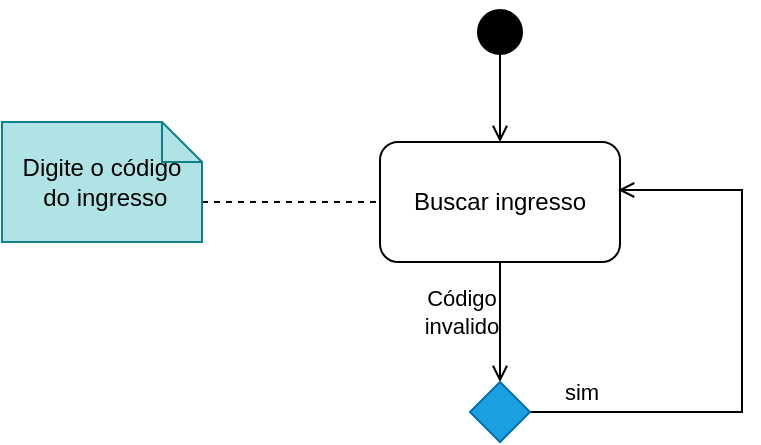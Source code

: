 <mxfile version="21.5.0" type="github">
  <diagram name="Página-1" id="dDICzCoADiw5VqMw8ry5">
    <mxGraphModel dx="1114" dy="616" grid="1" gridSize="10" guides="1" tooltips="1" connect="1" arrows="1" fold="1" page="1" pageScale="1" pageWidth="827" pageHeight="1169" math="0" shadow="0">
      <root>
        <mxCell id="0" />
        <mxCell id="1" parent="0" />
        <mxCell id="l5kP2ULWHXhKhwUrxXBp-4" style="edgeStyle=orthogonalEdgeStyle;rounded=0;orthogonalLoop=1;jettySize=auto;html=1;exitX=0.5;exitY=0.8;exitDx=0;exitDy=0;entryX=0.5;entryY=0;entryDx=0;entryDy=0;exitPerimeter=0;endArrow=open;endFill=0;" edge="1" parent="1" source="l5kP2ULWHXhKhwUrxXBp-1" target="l5kP2ULWHXhKhwUrxXBp-2">
          <mxGeometry relative="1" as="geometry" />
        </mxCell>
        <mxCell id="l5kP2ULWHXhKhwUrxXBp-1" value="" style="ellipse;html=1;shape=startState;fillColor=#000000;strokeColor=#000000;" vertex="1" parent="1">
          <mxGeometry x="384" y="40" width="30" height="30" as="geometry" />
        </mxCell>
        <mxCell id="l5kP2ULWHXhKhwUrxXBp-10" style="edgeStyle=orthogonalEdgeStyle;rounded=0;orthogonalLoop=1;jettySize=auto;html=1;exitX=0.5;exitY=1;exitDx=0;exitDy=0;entryX=0.5;entryY=0;entryDx=0;entryDy=0;endArrow=open;endFill=0;" edge="1" parent="1" source="l5kP2ULWHXhKhwUrxXBp-2" target="l5kP2ULWHXhKhwUrxXBp-8">
          <mxGeometry relative="1" as="geometry" />
        </mxCell>
        <mxCell id="l5kP2ULWHXhKhwUrxXBp-2" value="Buscar ingresso" style="rounded=1;whiteSpace=wrap;html=1;" vertex="1" parent="1">
          <mxGeometry x="339" y="110" width="120" height="60" as="geometry" />
        </mxCell>
        <mxCell id="l5kP2ULWHXhKhwUrxXBp-7" style="edgeStyle=orthogonalEdgeStyle;rounded=0;orthogonalLoop=1;jettySize=auto;html=1;exitX=0;exitY=0;exitDx=100;exitDy=40;exitPerimeter=0;entryX=0;entryY=0.5;entryDx=0;entryDy=0;endArrow=none;endFill=0;dashed=1;" edge="1" parent="1" source="l5kP2ULWHXhKhwUrxXBp-6" target="l5kP2ULWHXhKhwUrxXBp-2">
          <mxGeometry relative="1" as="geometry" />
        </mxCell>
        <mxCell id="l5kP2ULWHXhKhwUrxXBp-6" value="Digite o código&lt;br style=&quot;border-color: var(--border-color);&quot;&gt;&lt;span style=&quot;&quot;&gt;&amp;nbsp;do ingresso&lt;/span&gt;" style="shape=note;size=20;whiteSpace=wrap;html=1;fillColor=#b0e3e6;strokeColor=#0e8088;" vertex="1" parent="1">
          <mxGeometry x="150" y="100" width="100" height="60" as="geometry" />
        </mxCell>
        <mxCell id="l5kP2ULWHXhKhwUrxXBp-11" style="edgeStyle=orthogonalEdgeStyle;shape=connector;rounded=0;orthogonalLoop=1;jettySize=auto;html=1;exitX=1;exitY=0.5;exitDx=0;exitDy=0;entryX=0.992;entryY=0.4;entryDx=0;entryDy=0;entryPerimeter=0;labelBackgroundColor=default;strokeColor=default;fontFamily=Helvetica;fontSize=11;fontColor=default;endArrow=open;endFill=0;" edge="1" parent="1" source="l5kP2ULWHXhKhwUrxXBp-8" target="l5kP2ULWHXhKhwUrxXBp-2">
          <mxGeometry relative="1" as="geometry">
            <Array as="points">
              <mxPoint x="520" y="245" />
              <mxPoint x="520" y="134" />
            </Array>
          </mxGeometry>
        </mxCell>
        <mxCell id="l5kP2ULWHXhKhwUrxXBp-8" value="" style="rhombus;whiteSpace=wrap;html=1;fillColor=#1ba1e2;strokeColor=#006EAF;fontColor=#ffffff;" vertex="1" parent="1">
          <mxGeometry x="384" y="230" width="30" height="30" as="geometry" />
        </mxCell>
        <mxCell id="l5kP2ULWHXhKhwUrxXBp-12" value="Código invalido" style="text;html=1;strokeColor=none;fillColor=none;align=center;verticalAlign=middle;whiteSpace=wrap;rounded=0;fontSize=11;fontFamily=Helvetica;fontColor=default;" vertex="1" parent="1">
          <mxGeometry x="350" y="180" width="60" height="30" as="geometry" />
        </mxCell>
        <mxCell id="l5kP2ULWHXhKhwUrxXBp-13" value="sim" style="text;html=1;strokeColor=none;fillColor=none;align=center;verticalAlign=middle;whiteSpace=wrap;rounded=0;fontSize=11;fontFamily=Helvetica;fontColor=default;" vertex="1" parent="1">
          <mxGeometry x="410" y="220" width="60" height="30" as="geometry" />
        </mxCell>
      </root>
    </mxGraphModel>
  </diagram>
</mxfile>
